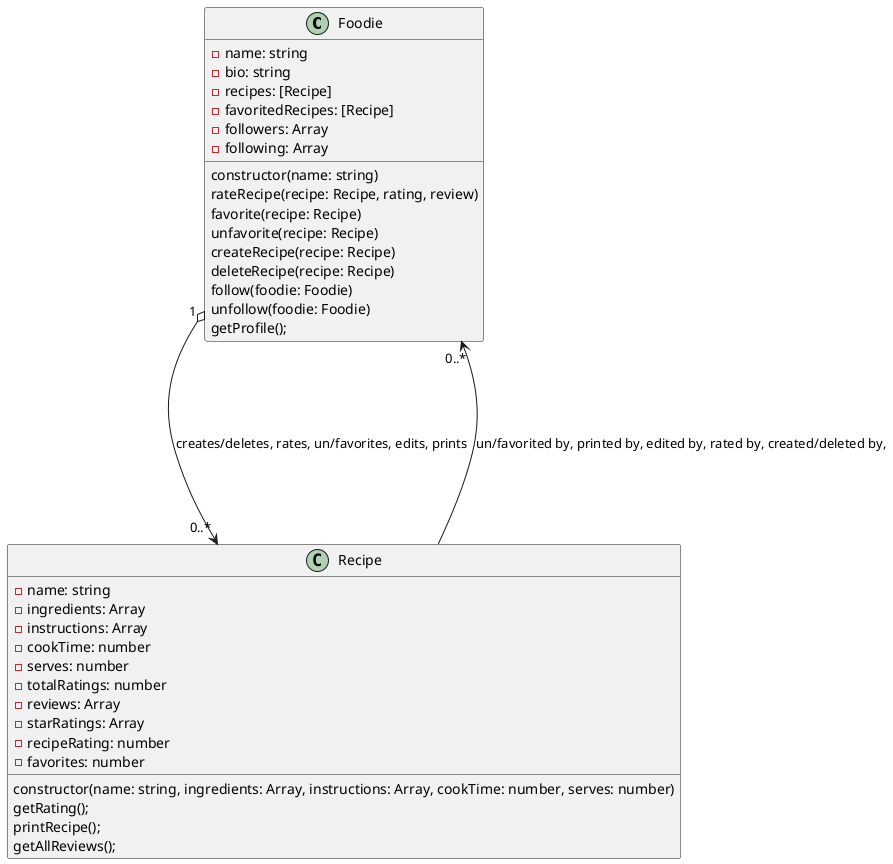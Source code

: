 @startuml Voodie Class Diagram

class Foodie {

    -name: string
    -bio: string
    -recipes: [Recipe]
    -favoritedRecipes: [Recipe]
    -followers: Array
    -following: Array

    constructor(name: string)
    rateRecipe(recipe: Recipe, rating, review)
    favorite(recipe: Recipe)
    unfavorite(recipe: Recipe)
    createRecipe(recipe: Recipe)
    deleteRecipe(recipe: Recipe)
    follow(foodie: Foodie)
    unfollow(foodie: Foodie)
    getProfile();
}

class Recipe {
    -name: string
    -ingredients: Array
    -instructions: Array
    -cookTime: number
    -serves: number
    -totalRatings: number
    -reviews: Array
    -starRatings: Array
    -recipeRating: number
    -favorites: number

    constructor(name: string, ingredients: Array, instructions: Array, cookTime: number, serves: number)
    getRating();
    printRecipe();
    getAllReviews();
}

Foodie "1" o----> "0..*" Recipe : creates/deletes, rates, un/favorites, edits, prints

Recipe ----> "0..*" Foodie : un/favorited by, printed by, edited by, rated by, created/deleted by,



@enduml